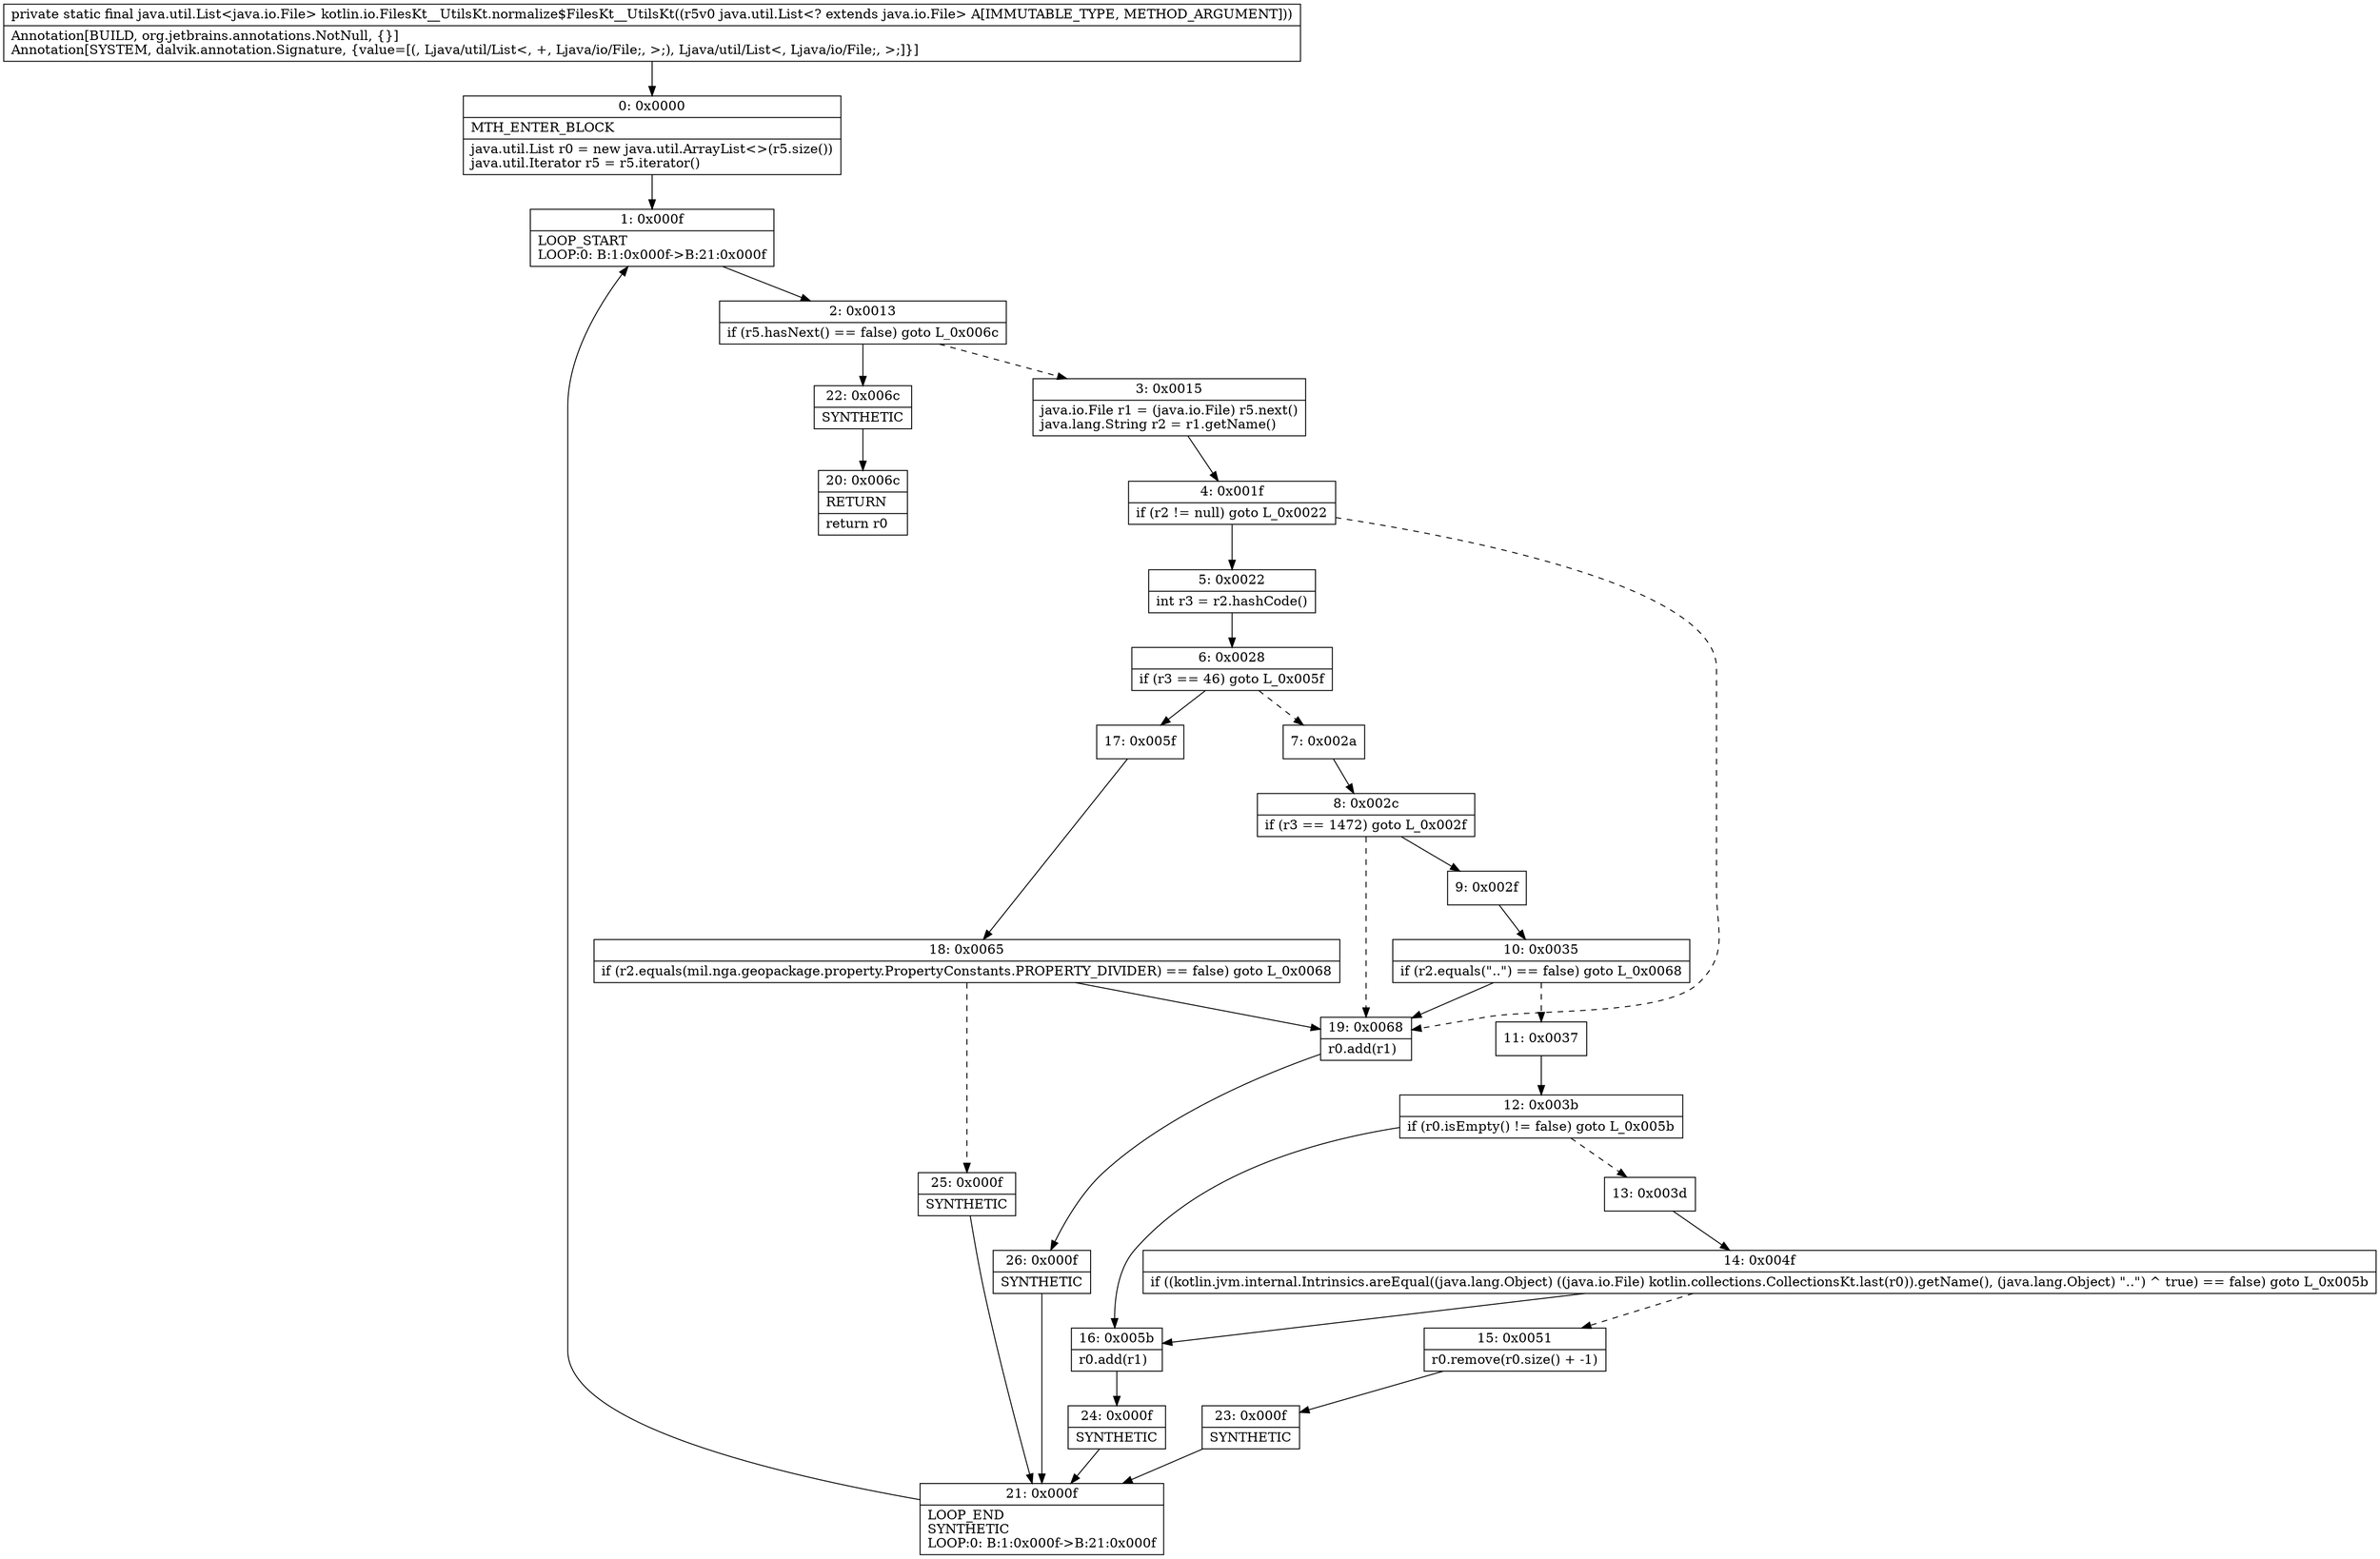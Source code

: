 digraph "CFG forkotlin.io.FilesKt__UtilsKt.normalize$FilesKt__UtilsKt(Ljava\/util\/List;)Ljava\/util\/List;" {
Node_0 [shape=record,label="{0\:\ 0x0000|MTH_ENTER_BLOCK\l|java.util.List r0 = new java.util.ArrayList\<\>(r5.size())\ljava.util.Iterator r5 = r5.iterator()\l}"];
Node_1 [shape=record,label="{1\:\ 0x000f|LOOP_START\lLOOP:0: B:1:0x000f\-\>B:21:0x000f\l}"];
Node_2 [shape=record,label="{2\:\ 0x0013|if (r5.hasNext() == false) goto L_0x006c\l}"];
Node_3 [shape=record,label="{3\:\ 0x0015|java.io.File r1 = (java.io.File) r5.next()\ljava.lang.String r2 = r1.getName()\l}"];
Node_4 [shape=record,label="{4\:\ 0x001f|if (r2 != null) goto L_0x0022\l}"];
Node_5 [shape=record,label="{5\:\ 0x0022|int r3 = r2.hashCode()\l}"];
Node_6 [shape=record,label="{6\:\ 0x0028|if (r3 == 46) goto L_0x005f\l}"];
Node_7 [shape=record,label="{7\:\ 0x002a}"];
Node_8 [shape=record,label="{8\:\ 0x002c|if (r3 == 1472) goto L_0x002f\l}"];
Node_9 [shape=record,label="{9\:\ 0x002f}"];
Node_10 [shape=record,label="{10\:\ 0x0035|if (r2.equals(\"..\") == false) goto L_0x0068\l}"];
Node_11 [shape=record,label="{11\:\ 0x0037}"];
Node_12 [shape=record,label="{12\:\ 0x003b|if (r0.isEmpty() != false) goto L_0x005b\l}"];
Node_13 [shape=record,label="{13\:\ 0x003d}"];
Node_14 [shape=record,label="{14\:\ 0x004f|if ((kotlin.jvm.internal.Intrinsics.areEqual((java.lang.Object) ((java.io.File) kotlin.collections.CollectionsKt.last(r0)).getName(), (java.lang.Object) \"..\") ^ true) == false) goto L_0x005b\l}"];
Node_15 [shape=record,label="{15\:\ 0x0051|r0.remove(r0.size() + \-1)\l}"];
Node_16 [shape=record,label="{16\:\ 0x005b|r0.add(r1)\l}"];
Node_17 [shape=record,label="{17\:\ 0x005f}"];
Node_18 [shape=record,label="{18\:\ 0x0065|if (r2.equals(mil.nga.geopackage.property.PropertyConstants.PROPERTY_DIVIDER) == false) goto L_0x0068\l}"];
Node_19 [shape=record,label="{19\:\ 0x0068|r0.add(r1)\l}"];
Node_20 [shape=record,label="{20\:\ 0x006c|RETURN\l|return r0\l}"];
Node_21 [shape=record,label="{21\:\ 0x000f|LOOP_END\lSYNTHETIC\lLOOP:0: B:1:0x000f\-\>B:21:0x000f\l}"];
Node_22 [shape=record,label="{22\:\ 0x006c|SYNTHETIC\l}"];
Node_23 [shape=record,label="{23\:\ 0x000f|SYNTHETIC\l}"];
Node_24 [shape=record,label="{24\:\ 0x000f|SYNTHETIC\l}"];
Node_25 [shape=record,label="{25\:\ 0x000f|SYNTHETIC\l}"];
Node_26 [shape=record,label="{26\:\ 0x000f|SYNTHETIC\l}"];
MethodNode[shape=record,label="{private static final java.util.List\<java.io.File\> kotlin.io.FilesKt__UtilsKt.normalize$FilesKt__UtilsKt((r5v0 java.util.List\<? extends java.io.File\> A[IMMUTABLE_TYPE, METHOD_ARGUMENT]))  | Annotation[BUILD, org.jetbrains.annotations.NotNull, \{\}]\lAnnotation[SYSTEM, dalvik.annotation.Signature, \{value=[(, Ljava\/util\/List\<, +, Ljava\/io\/File;, \>;), Ljava\/util\/List\<, Ljava\/io\/File;, \>;]\}]\l}"];
MethodNode -> Node_0;
Node_0 -> Node_1;
Node_1 -> Node_2;
Node_2 -> Node_3[style=dashed];
Node_2 -> Node_22;
Node_3 -> Node_4;
Node_4 -> Node_5;
Node_4 -> Node_19[style=dashed];
Node_5 -> Node_6;
Node_6 -> Node_7[style=dashed];
Node_6 -> Node_17;
Node_7 -> Node_8;
Node_8 -> Node_9;
Node_8 -> Node_19[style=dashed];
Node_9 -> Node_10;
Node_10 -> Node_11[style=dashed];
Node_10 -> Node_19;
Node_11 -> Node_12;
Node_12 -> Node_13[style=dashed];
Node_12 -> Node_16;
Node_13 -> Node_14;
Node_14 -> Node_15[style=dashed];
Node_14 -> Node_16;
Node_15 -> Node_23;
Node_16 -> Node_24;
Node_17 -> Node_18;
Node_18 -> Node_19;
Node_18 -> Node_25[style=dashed];
Node_19 -> Node_26;
Node_21 -> Node_1;
Node_22 -> Node_20;
Node_23 -> Node_21;
Node_24 -> Node_21;
Node_25 -> Node_21;
Node_26 -> Node_21;
}

